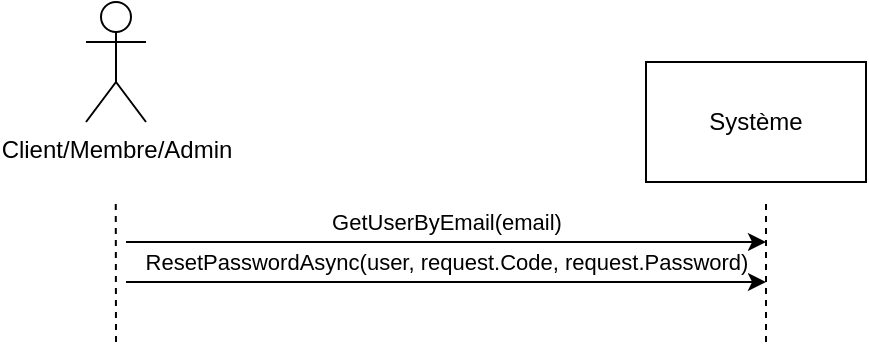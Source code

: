 <mxfile version="13.6.2" type="device"><diagram id="OrWF2VSigEchVhIZciTB" name="Page-1"><mxGraphModel dx="600" dy="551" grid="1" gridSize="10" guides="1" tooltips="1" connect="1" arrows="1" fold="1" page="1" pageScale="1" pageWidth="827" pageHeight="1169" math="0" shadow="0"><root><mxCell id="0"/><mxCell id="1" parent="0"/><mxCell id="ZzxwQSMtA8sC7Sgu0A9p-1" value="Client/Membre/Admin" style="shape=umlActor;verticalLabelPosition=bottom;labelBackgroundColor=#ffffff;verticalAlign=top;html=1;outlineConnect=0;" vertex="1" parent="1"><mxGeometry x="250" y="20" width="30" height="60" as="geometry"/></mxCell><mxCell id="ZzxwQSMtA8sC7Sgu0A9p-2" value="GetUserByEmail(email)" style="endArrow=classic;html=1;" edge="1" parent="1"><mxGeometry y="10" width="50" height="50" relative="1" as="geometry"><mxPoint x="270" y="140" as="sourcePoint"/><mxPoint x="590" y="140" as="targetPoint"/><mxPoint as="offset"/></mxGeometry></mxCell><mxCell id="ZzxwQSMtA8sC7Sgu0A9p-3" value="Système" style="rounded=0;whiteSpace=wrap;html=1;" vertex="1" parent="1"><mxGeometry x="530" y="50" width="110" height="60" as="geometry"/></mxCell><mxCell id="ZzxwQSMtA8sC7Sgu0A9p-4" value="" style="endArrow=none;dashed=1;html=1;" edge="1" parent="1"><mxGeometry width="50" height="50" relative="1" as="geometry"><mxPoint x="590" y="190" as="sourcePoint"/><mxPoint x="590" y="120" as="targetPoint"/></mxGeometry></mxCell><mxCell id="ZzxwQSMtA8sC7Sgu0A9p-5" value="" style="endArrow=none;dashed=1;html=1;" edge="1" parent="1"><mxGeometry width="50" height="50" relative="1" as="geometry"><mxPoint x="265" y="190" as="sourcePoint"/><mxPoint x="264.88" y="120" as="targetPoint"/></mxGeometry></mxCell><mxCell id="ZzxwQSMtA8sC7Sgu0A9p-6" value="ResetPasswordAsync(user, request.Code, request.Password)" style="endArrow=classic;html=1;" edge="1" parent="1"><mxGeometry y="10" width="50" height="50" relative="1" as="geometry"><mxPoint x="270" y="160" as="sourcePoint"/><mxPoint x="590" y="160" as="targetPoint"/><mxPoint as="offset"/></mxGeometry></mxCell></root></mxGraphModel></diagram></mxfile>